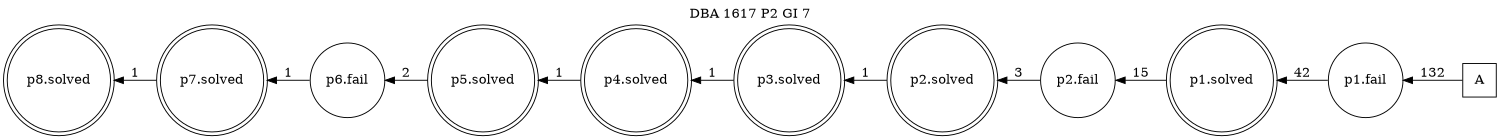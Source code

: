 digraph DBA_1617_P2_GI_7 {
labelloc="tl"
label= " DBA 1617 P2 GI 7 "
rankdir="RL";
graph [ size=" 10 , 10 !"]

"A" [shape="square" label="A"]
"p1.fail" [shape="circle" label="p1.fail"]
"p1.solved" [shape="doublecircle" label="p1.solved"]
"p2.fail" [shape="circle" label="p2.fail"]
"p2.solved" [shape="doublecircle" label="p2.solved"]
"p3.solved" [shape="doublecircle" label="p3.solved"]
"p4.solved" [shape="doublecircle" label="p4.solved"]
"p5.solved" [shape="doublecircle" label="p5.solved"]
"p6.fail" [shape="circle" label="p6.fail"]
"p7.solved" [shape="doublecircle" label="p7.solved"]
"p8.solved" [shape="doublecircle" label="p8.solved"]
"A" -> "p1.fail" [ label=132]
"p1.fail" -> "p1.solved" [ label=42]
"p1.solved" -> "p2.fail" [ label=15]
"p2.fail" -> "p2.solved" [ label=3]
"p2.solved" -> "p3.solved" [ label=1]
"p3.solved" -> "p4.solved" [ label=1]
"p4.solved" -> "p5.solved" [ label=1]
"p5.solved" -> "p6.fail" [ label=2]
"p6.fail" -> "p7.solved" [ label=1]
"p7.solved" -> "p8.solved" [ label=1]
}
